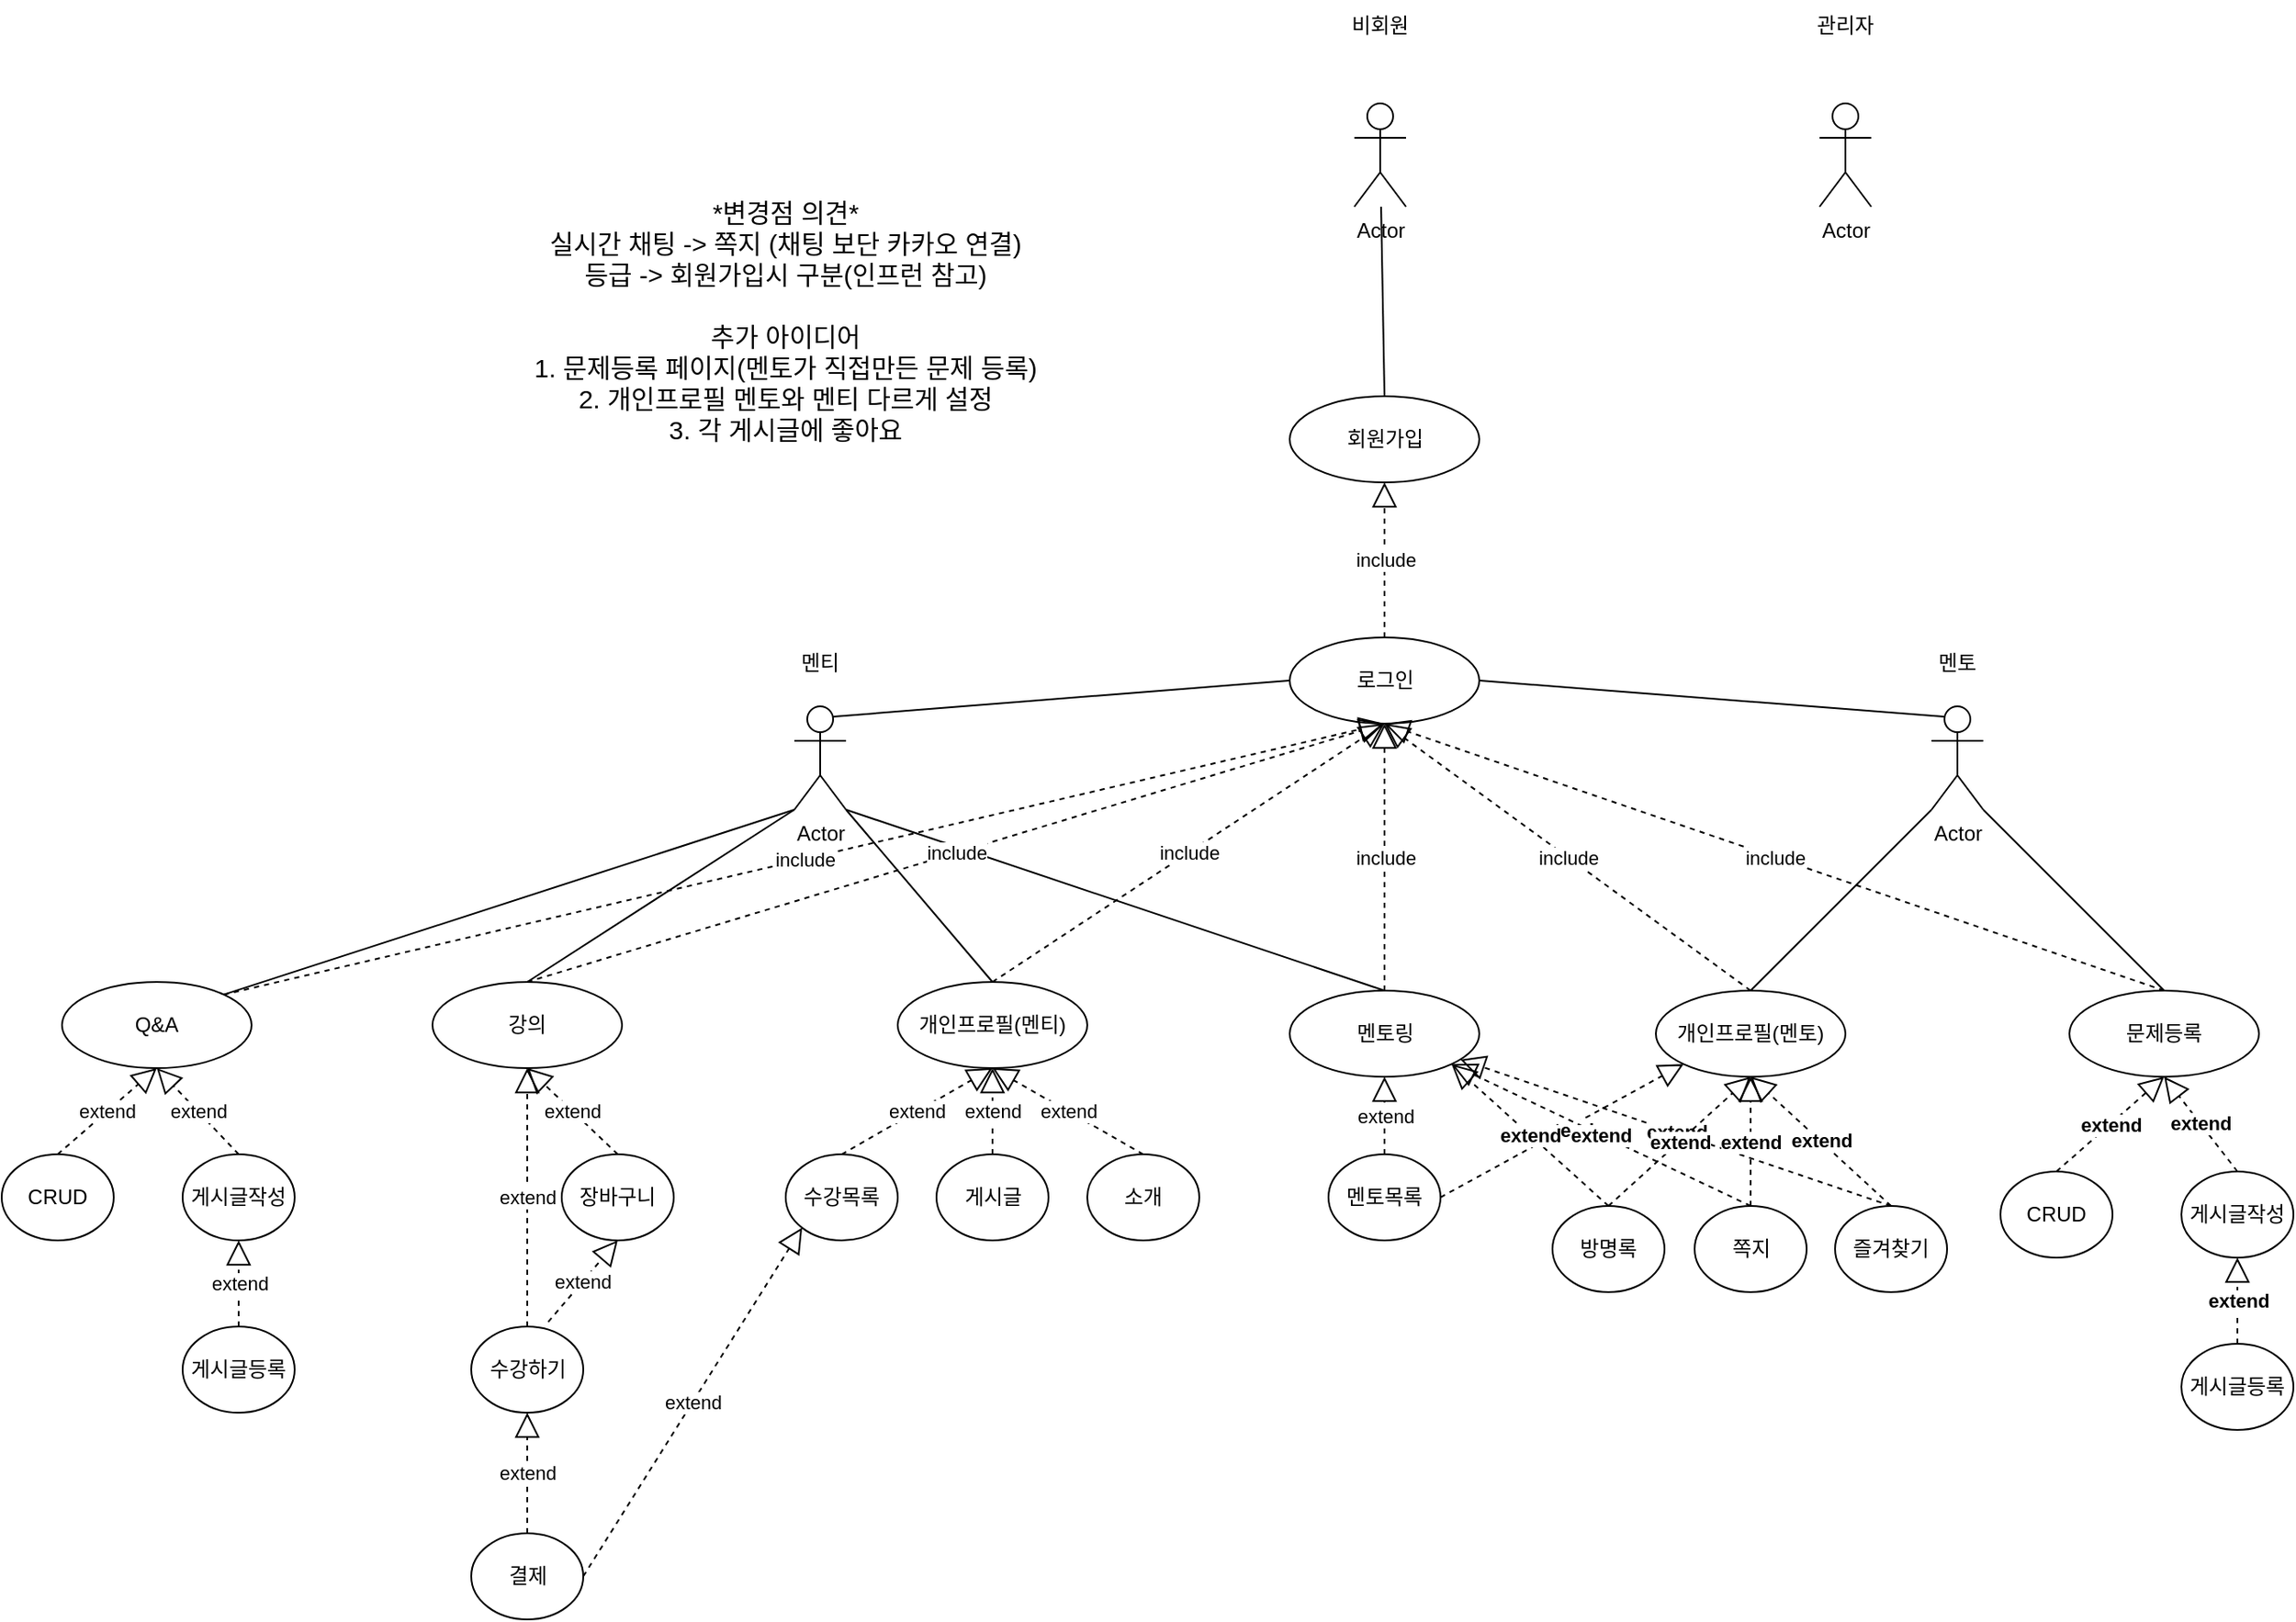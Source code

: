 <mxfile version="20.8.4" type="device"><diagram id="7aOW0IekrYOi2mTxp6h5" name="페이지-1"><mxGraphModel dx="1687" dy="2105" grid="1" gridSize="10" guides="1" tooltips="1" connect="1" arrows="1" fold="1" page="1" pageScale="1" pageWidth="827" pageHeight="1169" math="0" shadow="0"><root><mxCell id="0"/><mxCell id="1" parent="0"/><mxCell id="KdeGwOHt617MQrkcHThp-3" value="Actor" style="shape=umlActor;verticalLabelPosition=bottom;verticalAlign=top;html=1;outlineConnect=0;" vertex="1" parent="1"><mxGeometry x="1645" y="-1080" width="30" height="60" as="geometry"/></mxCell><mxCell id="KdeGwOHt617MQrkcHThp-6" value="관리자" style="text;html=1;strokeColor=none;fillColor=none;align=center;verticalAlign=middle;whiteSpace=wrap;rounded=0;" vertex="1" parent="1"><mxGeometry x="1630" y="-1140" width="60" height="30" as="geometry"/></mxCell><mxCell id="KdeGwOHt617MQrkcHThp-7" value="로그인" style="ellipse;whiteSpace=wrap;html=1;" vertex="1" parent="1"><mxGeometry x="1337.5" y="-770" width="110" height="50" as="geometry"/></mxCell><mxCell id="KdeGwOHt617MQrkcHThp-8" value="회원가입" style="ellipse;whiteSpace=wrap;html=1;" vertex="1" parent="1"><mxGeometry x="1337.5" y="-910" width="110" height="50" as="geometry"/></mxCell><mxCell id="KdeGwOHt617MQrkcHThp-12" value="강의" style="ellipse;whiteSpace=wrap;html=1;" vertex="1" parent="1"><mxGeometry x="840" y="-570" width="110" height="50" as="geometry"/></mxCell><mxCell id="KdeGwOHt617MQrkcHThp-17" value="수강하기" style="ellipse;whiteSpace=wrap;html=1;" vertex="1" parent="1"><mxGeometry x="862.5" y="-370" width="65" height="50" as="geometry"/></mxCell><mxCell id="KdeGwOHt617MQrkcHThp-20" value="Actor" style="shape=umlActor;verticalLabelPosition=bottom;verticalAlign=top;html=1;outlineConnect=0;" vertex="1" parent="1"><mxGeometry x="1050" y="-730" width="30" height="60" as="geometry"/></mxCell><mxCell id="KdeGwOHt617MQrkcHThp-21" value="멘티" style="text;html=1;strokeColor=none;fillColor=none;align=center;verticalAlign=middle;whiteSpace=wrap;rounded=0;" vertex="1" parent="1"><mxGeometry x="1035" y="-770" width="60" height="30" as="geometry"/></mxCell><mxCell id="KdeGwOHt617MQrkcHThp-22" value="Actor" style="shape=umlActor;verticalLabelPosition=bottom;verticalAlign=top;html=1;outlineConnect=0;" vertex="1" parent="1"><mxGeometry x="1375" y="-1080" width="30" height="60" as="geometry"/></mxCell><mxCell id="KdeGwOHt617MQrkcHThp-23" value="비회원" style="text;html=1;strokeColor=none;fillColor=none;align=center;verticalAlign=middle;whiteSpace=wrap;rounded=0;" vertex="1" parent="1"><mxGeometry x="1360" y="-1140" width="60" height="30" as="geometry"/></mxCell><mxCell id="KdeGwOHt617MQrkcHThp-24" value="Q&amp;amp;A" style="ellipse;whiteSpace=wrap;html=1;" vertex="1" parent="1"><mxGeometry x="625" y="-570" width="110" height="50" as="geometry"/></mxCell><mxCell id="KdeGwOHt617MQrkcHThp-26" value="멘토링" style="ellipse;whiteSpace=wrap;html=1;" vertex="1" parent="1"><mxGeometry x="1337.5" y="-565" width="110" height="50" as="geometry"/></mxCell><mxCell id="KdeGwOHt617MQrkcHThp-27" value="문제등록" style="ellipse;whiteSpace=wrap;html=1;" vertex="1" parent="1"><mxGeometry x="1790" y="-565" width="110" height="50" as="geometry"/></mxCell><mxCell id="KdeGwOHt617MQrkcHThp-28" value="개인프로필(멘티)" style="ellipse;whiteSpace=wrap;html=1;" vertex="1" parent="1"><mxGeometry x="1110" y="-570" width="110" height="50" as="geometry"/></mxCell><mxCell id="KdeGwOHt617MQrkcHThp-31" value="include" style="endArrow=block;dashed=1;endFill=0;endSize=12;html=1;rounded=0;entryX=0.5;entryY=1;entryDx=0;entryDy=0;exitX=0.5;exitY=0;exitDx=0;exitDy=0;" edge="1" parent="1" source="KdeGwOHt617MQrkcHThp-7" target="KdeGwOHt617MQrkcHThp-8"><mxGeometry width="160" relative="1" as="geometry"><mxPoint x="1192.5" y="-780" as="sourcePoint"/><mxPoint x="1352.5" y="-780" as="targetPoint"/></mxGeometry></mxCell><mxCell id="KdeGwOHt617MQrkcHThp-32" value="" style="endArrow=none;html=1;rounded=0;entryX=0.75;entryY=0.1;entryDx=0;entryDy=0;exitX=0;exitY=0.5;exitDx=0;exitDy=0;entryPerimeter=0;" edge="1" parent="1" source="KdeGwOHt617MQrkcHThp-7" target="KdeGwOHt617MQrkcHThp-20"><mxGeometry width="50" height="50" relative="1" as="geometry"><mxPoint x="960" y="-450" as="sourcePoint"/><mxPoint x="1010" y="-500" as="targetPoint"/></mxGeometry></mxCell><mxCell id="KdeGwOHt617MQrkcHThp-33" value="" style="endArrow=none;html=1;rounded=0;entryX=0;entryY=1;entryDx=0;entryDy=0;entryPerimeter=0;exitX=1;exitY=0;exitDx=0;exitDy=0;" edge="1" parent="1" source="KdeGwOHt617MQrkcHThp-24" target="KdeGwOHt617MQrkcHThp-20"><mxGeometry width="50" height="50" relative="1" as="geometry"><mxPoint x="385" y="-550" as="sourcePoint"/><mxPoint x="675" y="-620" as="targetPoint"/></mxGeometry></mxCell><mxCell id="KdeGwOHt617MQrkcHThp-34" value="" style="endArrow=none;html=1;rounded=0;entryX=0;entryY=1;entryDx=0;entryDy=0;entryPerimeter=0;exitX=0.5;exitY=0;exitDx=0;exitDy=0;" edge="1" parent="1" source="KdeGwOHt617MQrkcHThp-12" target="KdeGwOHt617MQrkcHThp-20"><mxGeometry width="50" height="50" relative="1" as="geometry"><mxPoint x="1150" y="-580" as="sourcePoint"/><mxPoint x="780" y="-650" as="targetPoint"/></mxGeometry></mxCell><mxCell id="KdeGwOHt617MQrkcHThp-35" value="" style="endArrow=none;html=1;rounded=0;exitX=0.5;exitY=0;exitDx=0;exitDy=0;entryX=1;entryY=1;entryDx=0;entryDy=0;entryPerimeter=0;" edge="1" parent="1" source="KdeGwOHt617MQrkcHThp-26" target="KdeGwOHt617MQrkcHThp-20"><mxGeometry width="50" height="50" relative="1" as="geometry"><mxPoint x="462.5" y="-725" as="sourcePoint"/><mxPoint x="1407.5" y="-795" as="targetPoint"/></mxGeometry></mxCell><mxCell id="KdeGwOHt617MQrkcHThp-36" value="" style="endArrow=none;html=1;rounded=0;exitX=0.5;exitY=0;exitDx=0;exitDy=0;entryX=1;entryY=1;entryDx=0;entryDy=0;entryPerimeter=0;" edge="1" parent="1" source="KdeGwOHt617MQrkcHThp-27" target="KdeGwOHt617MQrkcHThp-89"><mxGeometry width="50" height="50" relative="1" as="geometry"><mxPoint x="745" y="-550" as="sourcePoint"/><mxPoint x="705" y="-620" as="targetPoint"/></mxGeometry></mxCell><mxCell id="KdeGwOHt617MQrkcHThp-37" value="" style="endArrow=none;html=1;rounded=0;exitX=0.5;exitY=0;exitDx=0;exitDy=0;entryX=1;entryY=1;entryDx=0;entryDy=0;entryPerimeter=0;" edge="1" parent="1" source="KdeGwOHt617MQrkcHThp-28" target="KdeGwOHt617MQrkcHThp-20"><mxGeometry width="50" height="50" relative="1" as="geometry"><mxPoint x="865" y="-550" as="sourcePoint"/><mxPoint x="705" y="-620" as="targetPoint"/></mxGeometry></mxCell><mxCell id="KdeGwOHt617MQrkcHThp-52" value="장바구니" style="ellipse;whiteSpace=wrap;html=1;" vertex="1" parent="1"><mxGeometry x="915" y="-470" width="65" height="50" as="geometry"/></mxCell><mxCell id="KdeGwOHt617MQrkcHThp-53" value="결제" style="ellipse;whiteSpace=wrap;html=1;" vertex="1" parent="1"><mxGeometry x="862.5" y="-250" width="65" height="50" as="geometry"/></mxCell><mxCell id="KdeGwOHt617MQrkcHThp-59" value="extend" style="endArrow=block;dashed=1;endFill=0;endSize=12;html=1;rounded=0;exitX=1;exitY=0.5;exitDx=0;exitDy=0;entryX=0;entryY=1;entryDx=0;entryDy=0;" edge="1" parent="1" source="KdeGwOHt617MQrkcHThp-53" target="KdeGwOHt617MQrkcHThp-66"><mxGeometry width="160" relative="1" as="geometry"><mxPoint x="1157.5" y="-320" as="sourcePoint"/><mxPoint x="1147.5" y="-180" as="targetPoint"/></mxGeometry></mxCell><mxCell id="KdeGwOHt617MQrkcHThp-63" value="게시글" style="ellipse;whiteSpace=wrap;html=1;" vertex="1" parent="1"><mxGeometry x="1132.5" y="-470" width="65" height="50" as="geometry"/></mxCell><mxCell id="KdeGwOHt617MQrkcHThp-64" value="소개" style="ellipse;whiteSpace=wrap;html=1;" vertex="1" parent="1"><mxGeometry x="1220" y="-470" width="65" height="50" as="geometry"/></mxCell><mxCell id="KdeGwOHt617MQrkcHThp-66" value="수강목록" style="ellipse;whiteSpace=wrap;html=1;" vertex="1" parent="1"><mxGeometry x="1045" y="-470" width="65" height="50" as="geometry"/></mxCell><mxCell id="KdeGwOHt617MQrkcHThp-67" value="extend" style="endArrow=block;dashed=1;endFill=0;endSize=12;html=1;rounded=0;exitX=1;exitY=0.5;exitDx=0;exitDy=0;fontStyle=1;entryX=0;entryY=1;entryDx=0;entryDy=0;" edge="1" parent="1" source="KdeGwOHt617MQrkcHThp-84" target="KdeGwOHt617MQrkcHThp-93"><mxGeometry width="160" relative="1" as="geometry"><mxPoint x="1578.75" y="-310" as="sourcePoint"/><mxPoint x="1550" y="-540" as="targetPoint"/></mxGeometry></mxCell><mxCell id="KdeGwOHt617MQrkcHThp-72" value="CRUD" style="ellipse;whiteSpace=wrap;html=1;" vertex="1" parent="1"><mxGeometry x="590" y="-470" width="65" height="50" as="geometry"/></mxCell><mxCell id="KdeGwOHt617MQrkcHThp-73" value="게시글작성" style="ellipse;whiteSpace=wrap;html=1;" vertex="1" parent="1"><mxGeometry x="695" y="-470" width="65" height="50" as="geometry"/></mxCell><mxCell id="KdeGwOHt617MQrkcHThp-76" value="게시글등록" style="ellipse;whiteSpace=wrap;html=1;" vertex="1" parent="1"><mxGeometry x="695" y="-370" width="65" height="50" as="geometry"/></mxCell><mxCell id="KdeGwOHt617MQrkcHThp-78" value="CRUD" style="ellipse;whiteSpace=wrap;html=1;" vertex="1" parent="1"><mxGeometry x="1750" y="-460" width="65" height="50" as="geometry"/></mxCell><mxCell id="KdeGwOHt617MQrkcHThp-79" value="게시글작성" style="ellipse;whiteSpace=wrap;html=1;" vertex="1" parent="1"><mxGeometry x="1855" y="-460" width="65" height="50" as="geometry"/></mxCell><mxCell id="KdeGwOHt617MQrkcHThp-80" value="게시글등록" style="ellipse;whiteSpace=wrap;html=1;" vertex="1" parent="1"><mxGeometry x="1855" y="-360" width="65" height="50" as="geometry"/></mxCell><mxCell id="KdeGwOHt617MQrkcHThp-84" value="멘토목록" style="ellipse;whiteSpace=wrap;html=1;" vertex="1" parent="1"><mxGeometry x="1360" y="-470" width="65" height="50" as="geometry"/></mxCell><mxCell id="KdeGwOHt617MQrkcHThp-86" value="즐겨찾기" style="ellipse;whiteSpace=wrap;html=1;" vertex="1" parent="1"><mxGeometry x="1654" y="-440" width="65" height="50" as="geometry"/></mxCell><mxCell id="KdeGwOHt617MQrkcHThp-88" value="쪽지" style="ellipse;whiteSpace=wrap;html=1;" vertex="1" parent="1"><mxGeometry x="1572.5" y="-440" width="65" height="50" as="geometry"/></mxCell><mxCell id="KdeGwOHt617MQrkcHThp-89" value="Actor" style="shape=umlActor;verticalLabelPosition=bottom;verticalAlign=top;html=1;outlineConnect=0;" vertex="1" parent="1"><mxGeometry x="1710" y="-730" width="30" height="60" as="geometry"/></mxCell><mxCell id="KdeGwOHt617MQrkcHThp-90" value="멘토" style="text;html=1;strokeColor=none;fillColor=none;align=center;verticalAlign=middle;whiteSpace=wrap;rounded=0;" vertex="1" parent="1"><mxGeometry x="1695" y="-770" width="60" height="30" as="geometry"/></mxCell><mxCell id="KdeGwOHt617MQrkcHThp-91" value="" style="endArrow=none;html=1;rounded=0;exitX=0.5;exitY=0;exitDx=0;exitDy=0;entryX=0;entryY=1;entryDx=0;entryDy=0;entryPerimeter=0;" edge="1" parent="1" source="KdeGwOHt617MQrkcHThp-93" target="KdeGwOHt617MQrkcHThp-89"><mxGeometry width="50" height="50" relative="1" as="geometry"><mxPoint x="1790" y="-800" as="sourcePoint"/><mxPoint x="1840" y="-850" as="targetPoint"/></mxGeometry></mxCell><mxCell id="KdeGwOHt617MQrkcHThp-92" value="" style="endArrow=none;html=1;rounded=0;entryX=1;entryY=0.5;entryDx=0;entryDy=0;exitX=0.25;exitY=0.1;exitDx=0;exitDy=0;exitPerimeter=0;" edge="1" parent="1" source="KdeGwOHt617MQrkcHThp-89" target="KdeGwOHt617MQrkcHThp-7"><mxGeometry width="50" height="50" relative="1" as="geometry"><mxPoint x="1790" y="-800" as="sourcePoint"/><mxPoint x="1710" y="-910" as="targetPoint"/></mxGeometry></mxCell><mxCell id="KdeGwOHt617MQrkcHThp-93" value="개인프로필(멘토)" style="ellipse;whiteSpace=wrap;html=1;" vertex="1" parent="1"><mxGeometry x="1550" y="-565" width="110" height="50" as="geometry"/></mxCell><mxCell id="KdeGwOHt617MQrkcHThp-96" value="extend" style="endArrow=block;dashed=1;endFill=0;endSize=12;html=1;rounded=0;fontStyle=1;exitX=0.5;exitY=0;exitDx=0;exitDy=0;" edge="1" parent="1" source="KdeGwOHt617MQrkcHThp-86" target="KdeGwOHt617MQrkcHThp-26"><mxGeometry width="160" relative="1" as="geometry"><mxPoint x="1572.5" y="-430" as="sourcePoint"/><mxPoint x="1615" y="-505" as="targetPoint"/></mxGeometry></mxCell><mxCell id="KdeGwOHt617MQrkcHThp-97" value="방명록" style="ellipse;whiteSpace=wrap;html=1;" vertex="1" parent="1"><mxGeometry x="1490" y="-440" width="65" height="50" as="geometry"/></mxCell><mxCell id="KdeGwOHt617MQrkcHThp-100" value="extend" style="endArrow=block;dashed=1;endFill=0;endSize=12;html=1;rounded=0;fontStyle=1;exitX=0.5;exitY=0;exitDx=0;exitDy=0;entryX=1;entryY=1;entryDx=0;entryDy=0;" edge="1" parent="1" source="KdeGwOHt617MQrkcHThp-97" target="KdeGwOHt617MQrkcHThp-26"><mxGeometry width="160" relative="1" as="geometry"><mxPoint x="1532.5" y="-430" as="sourcePoint"/><mxPoint x="1615" y="-505" as="targetPoint"/></mxGeometry></mxCell><mxCell id="KdeGwOHt617MQrkcHThp-101" value="extend" style="endArrow=block;dashed=1;endFill=0;endSize=12;html=1;rounded=0;fontStyle=1;exitX=0.5;exitY=0;exitDx=0;exitDy=0;entryX=1;entryY=1;entryDx=0;entryDy=0;" edge="1" parent="1" source="KdeGwOHt617MQrkcHThp-88" target="KdeGwOHt617MQrkcHThp-26"><mxGeometry width="160" relative="1" as="geometry"><mxPoint x="1615" y="-430" as="sourcePoint"/><mxPoint x="1615" y="-505" as="targetPoint"/></mxGeometry></mxCell><mxCell id="KdeGwOHt617MQrkcHThp-105" value="extend" style="endArrow=block;dashed=1;endFill=0;endSize=12;html=1;rounded=0;exitX=0.5;exitY=0;exitDx=0;exitDy=0;entryX=0.5;entryY=1;entryDx=0;entryDy=0;" edge="1" parent="1" source="KdeGwOHt617MQrkcHThp-72" target="KdeGwOHt617MQrkcHThp-24"><mxGeometry width="160" relative="1" as="geometry"><mxPoint x="935.0" y="-255" as="sourcePoint"/><mxPoint x="1064.646" y="-417.225" as="targetPoint"/></mxGeometry></mxCell><mxCell id="KdeGwOHt617MQrkcHThp-106" value="extend" style="endArrow=block;dashed=1;endFill=0;endSize=12;html=1;rounded=0;exitX=0.5;exitY=0;exitDx=0;exitDy=0;entryX=0.5;entryY=1;entryDx=0;entryDy=0;" edge="1" parent="1" source="KdeGwOHt617MQrkcHThp-76" target="KdeGwOHt617MQrkcHThp-73"><mxGeometry width="160" relative="1" as="geometry"><mxPoint x="632.5" y="-460" as="sourcePoint"/><mxPoint x="690" y="-510" as="targetPoint"/></mxGeometry></mxCell><mxCell id="KdeGwOHt617MQrkcHThp-108" value="include" style="endArrow=block;dashed=1;endFill=0;endSize=12;html=1;rounded=0;exitX=1;exitY=0;exitDx=0;exitDy=0;entryX=0.5;entryY=1;entryDx=0;entryDy=0;" edge="1" parent="1" source="KdeGwOHt617MQrkcHThp-24" target="KdeGwOHt617MQrkcHThp-7"><mxGeometry width="160" relative="1" as="geometry"><mxPoint x="690" y="-510" as="sourcePoint"/><mxPoint x="1380" y="-710" as="targetPoint"/></mxGeometry></mxCell><mxCell id="KdeGwOHt617MQrkcHThp-109" value="include" style="endArrow=block;dashed=1;endFill=0;endSize=12;html=1;rounded=0;exitX=0.5;exitY=0;exitDx=0;exitDy=0;entryX=0.5;entryY=1;entryDx=0;entryDy=0;" edge="1" parent="1" source="KdeGwOHt617MQrkcHThp-12" target="KdeGwOHt617MQrkcHThp-7"><mxGeometry width="160" relative="1" as="geometry"><mxPoint x="728.806" y="-552.716" as="sourcePoint"/><mxPoint x="1400" y="-670" as="targetPoint"/></mxGeometry></mxCell><mxCell id="KdeGwOHt617MQrkcHThp-110" value="include" style="endArrow=block;dashed=1;endFill=0;endSize=12;html=1;rounded=0;exitX=0.5;exitY=0;exitDx=0;exitDy=0;entryX=0.5;entryY=1;entryDx=0;entryDy=0;" edge="1" parent="1" source="KdeGwOHt617MQrkcHThp-28" target="KdeGwOHt617MQrkcHThp-7"><mxGeometry width="160" relative="1" as="geometry"><mxPoint x="905" y="-560" as="sourcePoint"/><mxPoint x="1360" y="-650" as="targetPoint"/></mxGeometry></mxCell><mxCell id="KdeGwOHt617MQrkcHThp-111" value="include" style="endArrow=block;dashed=1;endFill=0;endSize=12;html=1;rounded=0;exitX=0.5;exitY=0;exitDx=0;exitDy=0;entryX=0.5;entryY=1;entryDx=0;entryDy=0;" edge="1" parent="1" source="KdeGwOHt617MQrkcHThp-26" target="KdeGwOHt617MQrkcHThp-7"><mxGeometry width="160" relative="1" as="geometry"><mxPoint x="1175" y="-560" as="sourcePoint"/><mxPoint x="1402.5" y="-710" as="targetPoint"/></mxGeometry></mxCell><mxCell id="KdeGwOHt617MQrkcHThp-112" value="include" style="endArrow=block;dashed=1;endFill=0;endSize=12;html=1;rounded=0;exitX=0.5;exitY=0;exitDx=0;exitDy=0;entryX=0.5;entryY=1;entryDx=0;entryDy=0;" edge="1" parent="1" source="KdeGwOHt617MQrkcHThp-93" target="KdeGwOHt617MQrkcHThp-7"><mxGeometry width="160" relative="1" as="geometry"><mxPoint x="1402.5" y="-555" as="sourcePoint"/><mxPoint x="1418" y="-723" as="targetPoint"/></mxGeometry></mxCell><mxCell id="KdeGwOHt617MQrkcHThp-113" value="include" style="endArrow=block;dashed=1;endFill=0;endSize=12;html=1;rounded=0;exitX=0.5;exitY=0;exitDx=0;exitDy=0;entryX=0.5;entryY=1;entryDx=0;entryDy=0;" edge="1" parent="1" source="KdeGwOHt617MQrkcHThp-27" target="KdeGwOHt617MQrkcHThp-7"><mxGeometry width="160" relative="1" as="geometry"><mxPoint x="1615" y="-555" as="sourcePoint"/><mxPoint x="1420" y="-680" as="targetPoint"/></mxGeometry></mxCell><mxCell id="KdeGwOHt617MQrkcHThp-114" value="extend" style="endArrow=block;dashed=1;endFill=0;endSize=12;html=1;rounded=0;exitX=0.5;exitY=0;exitDx=0;exitDy=0;entryX=0.5;entryY=1;entryDx=0;entryDy=0;" edge="1" parent="1" source="KdeGwOHt617MQrkcHThp-66" target="KdeGwOHt617MQrkcHThp-28"><mxGeometry width="160" relative="1" as="geometry"><mxPoint x="935.0" y="-255" as="sourcePoint"/><mxPoint x="1064.646" y="-417.225" as="targetPoint"/></mxGeometry></mxCell><mxCell id="KdeGwOHt617MQrkcHThp-115" value="extend" style="endArrow=block;dashed=1;endFill=0;endSize=12;html=1;rounded=0;exitX=0.5;exitY=0;exitDx=0;exitDy=0;entryX=0.5;entryY=1;entryDx=0;entryDy=0;" edge="1" parent="1" source="KdeGwOHt617MQrkcHThp-63" target="KdeGwOHt617MQrkcHThp-28"><mxGeometry width="160" relative="1" as="geometry"><mxPoint x="1087.5" y="-460" as="sourcePoint"/><mxPoint x="1175" y="-510" as="targetPoint"/></mxGeometry></mxCell><mxCell id="KdeGwOHt617MQrkcHThp-116" value="extend" style="endArrow=block;dashed=1;endFill=0;endSize=12;html=1;rounded=0;exitX=0.5;exitY=0;exitDx=0;exitDy=0;entryX=0.5;entryY=1;entryDx=0;entryDy=0;" edge="1" parent="1" source="KdeGwOHt617MQrkcHThp-64" target="KdeGwOHt617MQrkcHThp-28"><mxGeometry width="160" relative="1" as="geometry"><mxPoint x="1175" y="-460" as="sourcePoint"/><mxPoint x="1174" y="-517" as="targetPoint"/></mxGeometry></mxCell><mxCell id="KdeGwOHt617MQrkcHThp-117" value="extend" style="endArrow=block;dashed=1;endFill=0;endSize=12;html=1;rounded=0;exitX=0.5;exitY=0;exitDx=0;exitDy=0;entryX=0.5;entryY=1;entryDx=0;entryDy=0;" edge="1" parent="1" source="KdeGwOHt617MQrkcHThp-84" target="KdeGwOHt617MQrkcHThp-26"><mxGeometry width="160" relative="1" as="geometry"><mxPoint x="1262.5" y="-460" as="sourcePoint"/><mxPoint x="1175" y="-510" as="targetPoint"/></mxGeometry></mxCell><mxCell id="KdeGwOHt617MQrkcHThp-118" value="extend" style="endArrow=block;dashed=1;endFill=0;endSize=12;html=1;rounded=0;fontStyle=1;exitX=0.5;exitY=0;exitDx=0;exitDy=0;entryX=0.5;entryY=1;entryDx=0;entryDy=0;" edge="1" parent="1" source="KdeGwOHt617MQrkcHThp-88" target="KdeGwOHt617MQrkcHThp-93"><mxGeometry width="160" relative="1" as="geometry"><mxPoint x="1615" y="-430" as="sourcePoint"/><mxPoint x="1441.306" y="-512.284" as="targetPoint"/></mxGeometry></mxCell><mxCell id="KdeGwOHt617MQrkcHThp-119" value="extend" style="endArrow=block;dashed=1;endFill=0;endSize=12;html=1;rounded=0;fontStyle=1;exitX=0.5;exitY=0;exitDx=0;exitDy=0;entryX=0.5;entryY=1;entryDx=0;entryDy=0;" edge="1" parent="1" source="KdeGwOHt617MQrkcHThp-86" target="KdeGwOHt617MQrkcHThp-93"><mxGeometry width="160" relative="1" as="geometry"><mxPoint x="1615" y="-430" as="sourcePoint"/><mxPoint x="1615" y="-505" as="targetPoint"/></mxGeometry></mxCell><mxCell id="KdeGwOHt617MQrkcHThp-120" value="extend" style="endArrow=block;dashed=1;endFill=0;endSize=12;html=1;rounded=0;fontStyle=1;exitX=0.5;exitY=0;exitDx=0;exitDy=0;entryX=0.5;entryY=1;entryDx=0;entryDy=0;" edge="1" parent="1" source="KdeGwOHt617MQrkcHThp-97" target="KdeGwOHt617MQrkcHThp-93"><mxGeometry width="160" relative="1" as="geometry"><mxPoint x="1696.5" y="-430" as="sourcePoint"/><mxPoint x="1615" y="-505" as="targetPoint"/></mxGeometry></mxCell><mxCell id="KdeGwOHt617MQrkcHThp-121" value="extend" style="endArrow=block;dashed=1;endFill=0;endSize=12;html=1;rounded=0;fontStyle=1;exitX=0.5;exitY=0;exitDx=0;exitDy=0;entryX=0.5;entryY=1;entryDx=0;entryDy=0;" edge="1" parent="1" source="KdeGwOHt617MQrkcHThp-79" target="KdeGwOHt617MQrkcHThp-27"><mxGeometry width="160" relative="1" as="geometry"><mxPoint x="1790" y="-460" as="sourcePoint"/><mxPoint x="1708.5" y="-535" as="targetPoint"/></mxGeometry></mxCell><mxCell id="KdeGwOHt617MQrkcHThp-122" value="extend" style="endArrow=block;dashed=1;endFill=0;endSize=12;html=1;rounded=0;fontStyle=1;exitX=0.5;exitY=0;exitDx=0;exitDy=0;entryX=0.5;entryY=1;entryDx=0;entryDy=0;" edge="1" parent="1" source="KdeGwOHt617MQrkcHThp-78" target="KdeGwOHt617MQrkcHThp-27"><mxGeometry width="160" relative="1" as="geometry"><mxPoint x="1897.5" y="-450" as="sourcePoint"/><mxPoint x="1855" y="-505" as="targetPoint"/></mxGeometry></mxCell><mxCell id="KdeGwOHt617MQrkcHThp-123" value="extend" style="endArrow=block;dashed=1;endFill=0;endSize=12;html=1;rounded=0;fontStyle=1;exitX=0.5;exitY=0;exitDx=0;exitDy=0;entryX=0.5;entryY=1;entryDx=0;entryDy=0;" edge="1" parent="1" source="KdeGwOHt617MQrkcHThp-80" target="KdeGwOHt617MQrkcHThp-79"><mxGeometry width="160" relative="1" as="geometry"><mxPoint x="1792.5" y="-450" as="sourcePoint"/><mxPoint x="1888" y="-400" as="targetPoint"/></mxGeometry></mxCell><mxCell id="KdeGwOHt617MQrkcHThp-124" value="extend" style="endArrow=block;dashed=1;endFill=0;endSize=12;html=1;rounded=0;exitX=0.5;exitY=0;exitDx=0;exitDy=0;entryX=0.5;entryY=1;entryDx=0;entryDy=0;" edge="1" parent="1" source="KdeGwOHt617MQrkcHThp-73" target="KdeGwOHt617MQrkcHThp-24"><mxGeometry width="160" relative="1" as="geometry"><mxPoint x="737.5" y="-360" as="sourcePoint"/><mxPoint x="737.5" y="-410" as="targetPoint"/></mxGeometry></mxCell><mxCell id="KdeGwOHt617MQrkcHThp-125" value="extend" style="endArrow=block;dashed=1;endFill=0;endSize=12;html=1;rounded=0;exitX=0.5;exitY=0;exitDx=0;exitDy=0;" edge="1" parent="1" source="KdeGwOHt617MQrkcHThp-17" target="KdeGwOHt617MQrkcHThp-12"><mxGeometry width="160" relative="1" as="geometry"><mxPoint x="935.0" y="-255" as="sourcePoint"/><mxPoint x="1064.646" y="-417.225" as="targetPoint"/></mxGeometry></mxCell><mxCell id="KdeGwOHt617MQrkcHThp-126" value="extend" style="endArrow=block;dashed=1;endFill=0;endSize=12;html=1;rounded=0;exitX=0.5;exitY=0;exitDx=0;exitDy=0;entryX=0.5;entryY=1;entryDx=0;entryDy=0;" edge="1" parent="1" source="KdeGwOHt617MQrkcHThp-52" target="KdeGwOHt617MQrkcHThp-12"><mxGeometry width="160" relative="1" as="geometry"><mxPoint x="905" y="-390" as="sourcePoint"/><mxPoint x="905" y="-510" as="targetPoint"/></mxGeometry></mxCell><mxCell id="KdeGwOHt617MQrkcHThp-127" value="extend" style="endArrow=block;dashed=1;endFill=0;endSize=12;html=1;rounded=0;exitX=0.5;exitY=0;exitDx=0;exitDy=0;entryX=0.5;entryY=1;entryDx=0;entryDy=0;" edge="1" parent="1" source="KdeGwOHt617MQrkcHThp-53" target="KdeGwOHt617MQrkcHThp-17"><mxGeometry width="160" relative="1" as="geometry"><mxPoint x="957.5" y="-460" as="sourcePoint"/><mxPoint x="905" y="-510" as="targetPoint"/></mxGeometry></mxCell><mxCell id="KdeGwOHt617MQrkcHThp-128" value="extend" style="endArrow=block;dashed=1;endFill=0;endSize=12;html=1;rounded=0;exitX=0.687;exitY=-0.053;exitDx=0;exitDy=0;entryX=0.5;entryY=1;entryDx=0;entryDy=0;exitPerimeter=0;" edge="1" parent="1" source="KdeGwOHt617MQrkcHThp-17" target="KdeGwOHt617MQrkcHThp-52"><mxGeometry width="160" relative="1" as="geometry"><mxPoint x="905" y="-390" as="sourcePoint"/><mxPoint x="905" y="-510" as="targetPoint"/></mxGeometry></mxCell><mxCell id="KdeGwOHt617MQrkcHThp-129" value="" style="endArrow=none;html=1;rounded=0;exitX=0.5;exitY=0;exitDx=0;exitDy=0;" edge="1" parent="1" source="KdeGwOHt617MQrkcHThp-8" target="KdeGwOHt617MQrkcHThp-22"><mxGeometry width="50" height="50" relative="1" as="geometry"><mxPoint x="1270" y="-670" as="sourcePoint"/><mxPoint x="1270" y="-990" as="targetPoint"/></mxGeometry></mxCell><mxCell id="KdeGwOHt617MQrkcHThp-130" value="&lt;font style=&quot;font-size: 15px;&quot;&gt;*변경점 의견*&lt;br&gt;실시간 채팅 -&amp;gt; 쪽지 (채팅 보단 카카오 연결)&lt;br&gt;등급 -&amp;gt; 회원가입시 구분(인프런 참고)&lt;br&gt;&amp;nbsp;&amp;nbsp;&lt;br&gt;추가 아이디어&lt;br&gt;1. 문제등록 페이지(멘토가 직접만든 문제 등록)&lt;br&gt;2. 개인프로필 멘토와 멘티 다르게 설정&lt;br&gt;3. 각 게시글에 좋아요&lt;br&gt;&lt;br&gt;&lt;/font&gt;" style="text;html=1;strokeColor=none;fillColor=none;align=center;verticalAlign=middle;whiteSpace=wrap;rounded=0;" vertex="1" parent="1"><mxGeometry x="870" y="-1080" width="350" height="270" as="geometry"/></mxCell></root></mxGraphModel></diagram></mxfile>